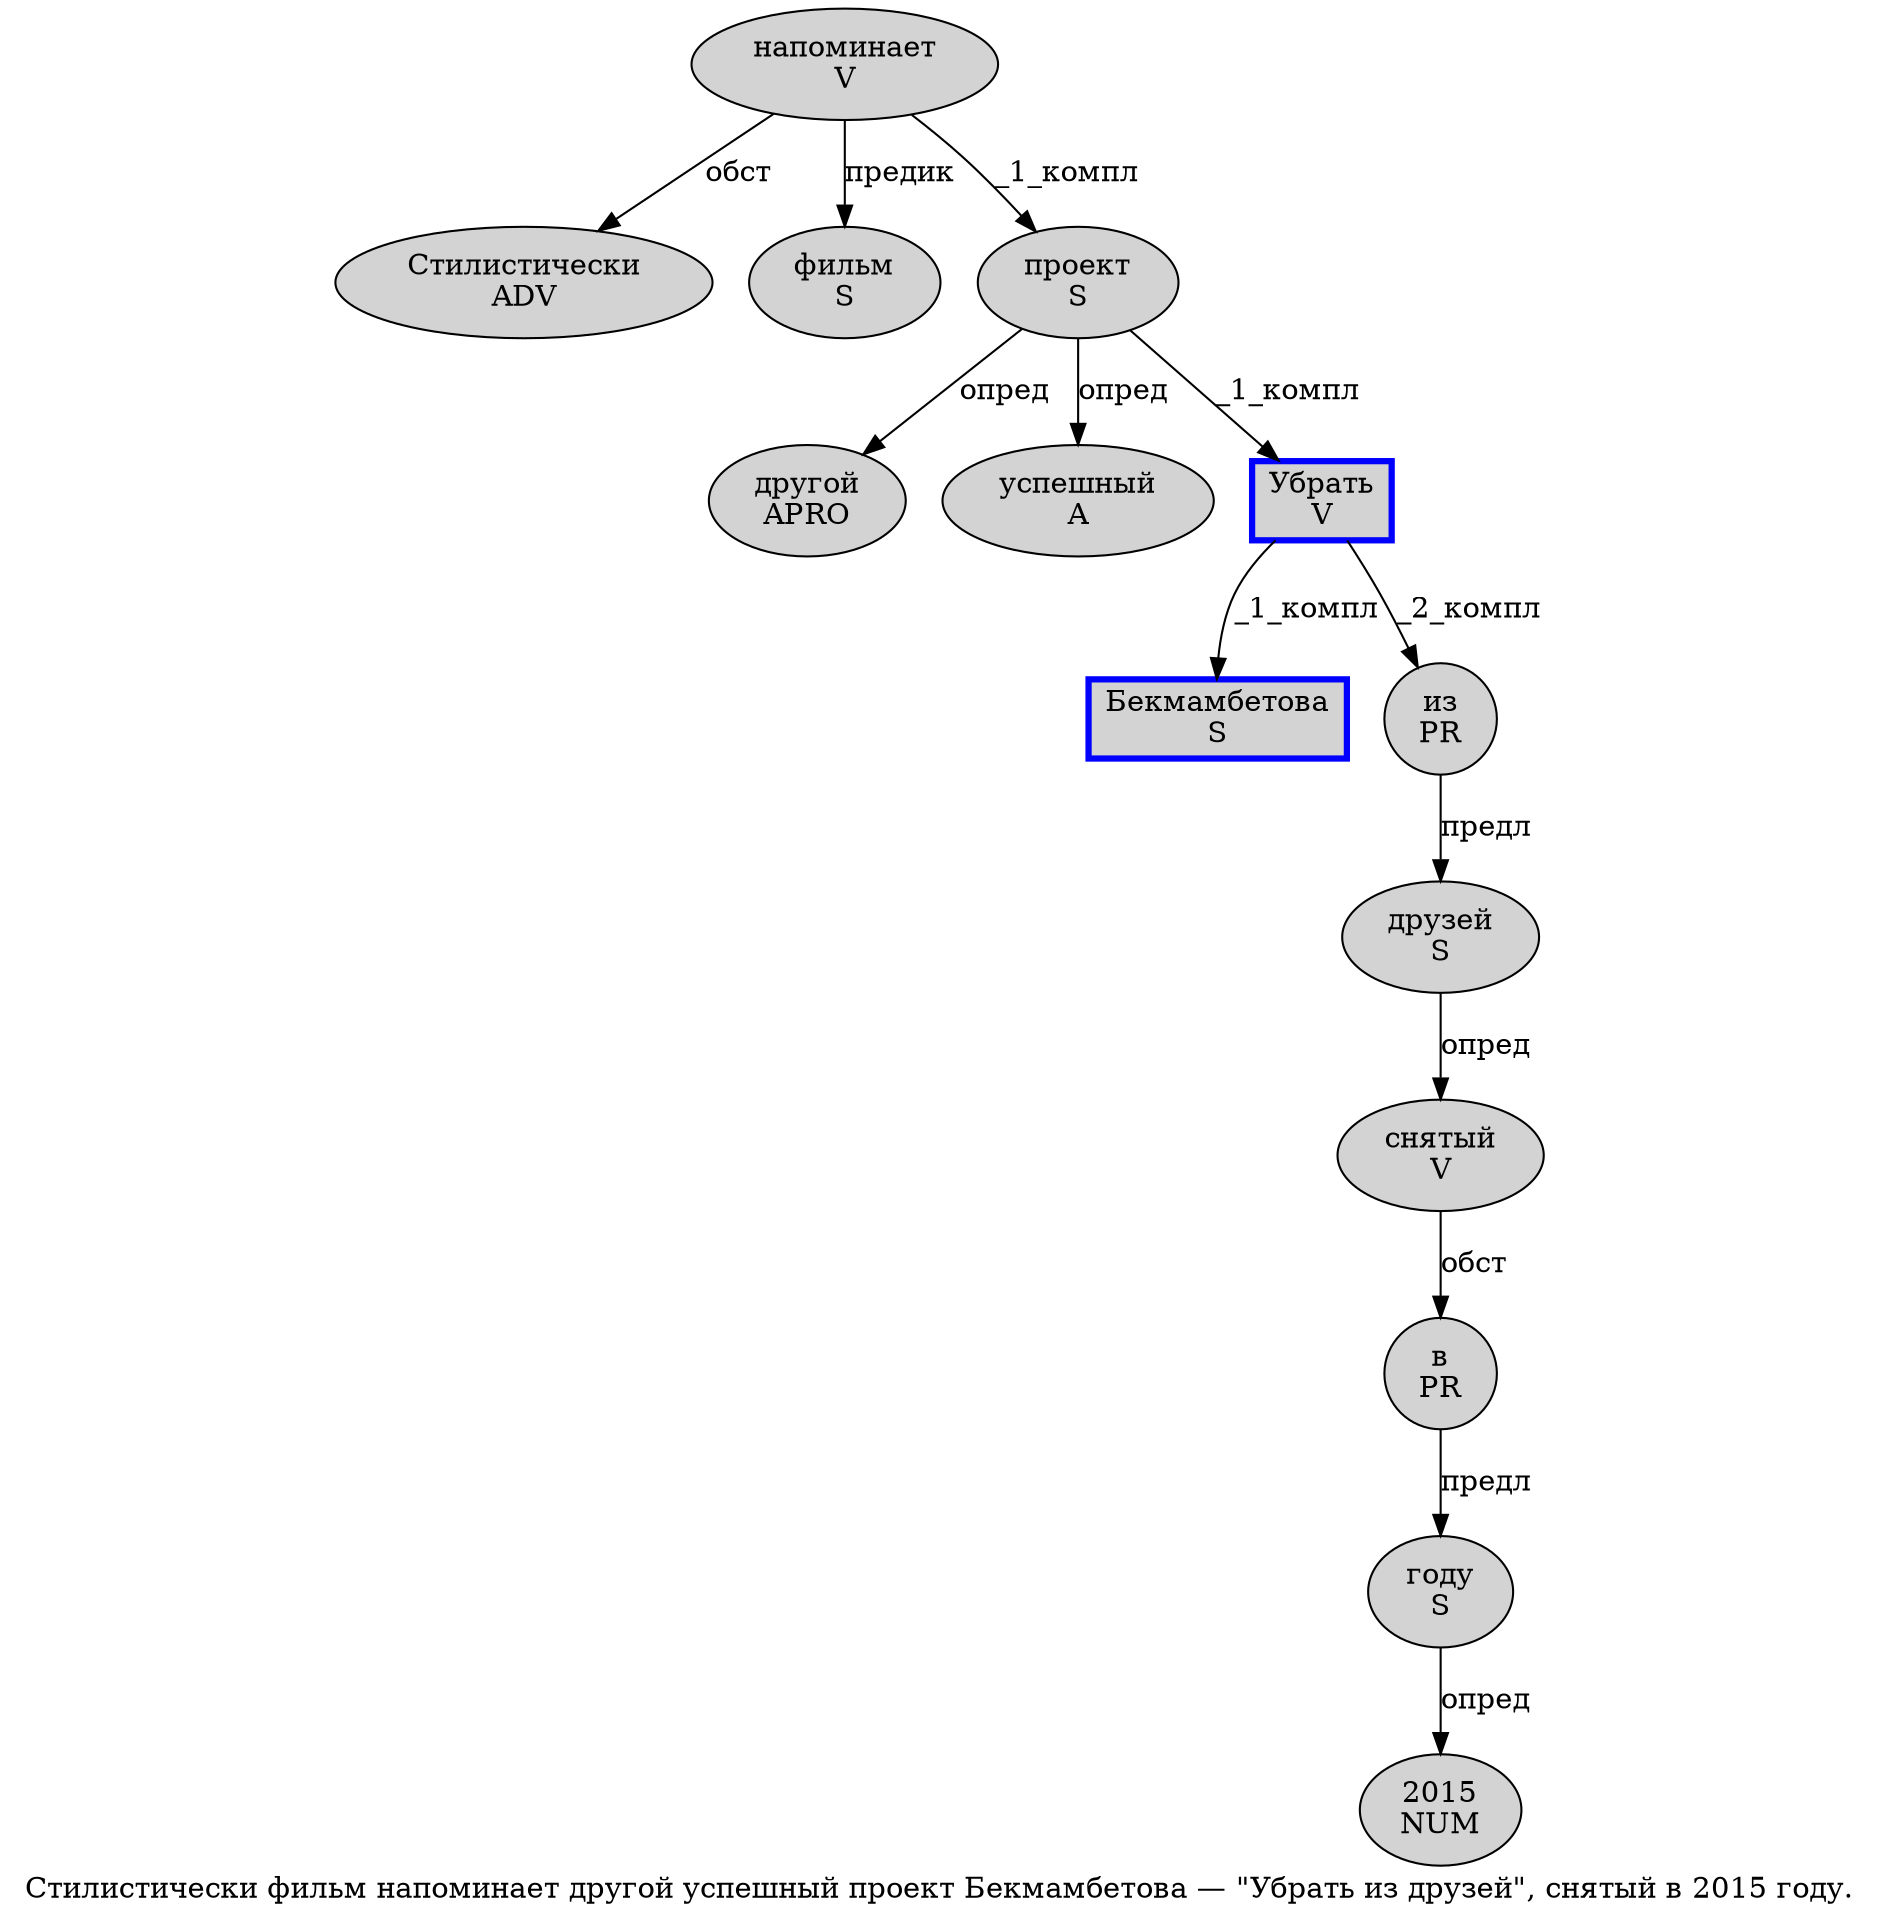 digraph SENTENCE_1454 {
	graph [label="Стилистически фильм напоминает другой успешный проект Бекмамбетова — \"Убрать из друзей\", снятый в 2015 году."]
	node [style=filled]
		0 [label="Стилистически
ADV" color="" fillcolor=lightgray penwidth=1 shape=ellipse]
		1 [label="фильм
S" color="" fillcolor=lightgray penwidth=1 shape=ellipse]
		2 [label="напоминает
V" color="" fillcolor=lightgray penwidth=1 shape=ellipse]
		3 [label="другой
APRO" color="" fillcolor=lightgray penwidth=1 shape=ellipse]
		4 [label="успешный
A" color="" fillcolor=lightgray penwidth=1 shape=ellipse]
		5 [label="проект
S" color="" fillcolor=lightgray penwidth=1 shape=ellipse]
		6 [label="Бекмамбетова
S" color=blue fillcolor=lightgray penwidth=3 shape=box]
		9 [label="Убрать
V" color=blue fillcolor=lightgray penwidth=3 shape=box]
		10 [label="из
PR" color="" fillcolor=lightgray penwidth=1 shape=ellipse]
		11 [label="друзей
S" color="" fillcolor=lightgray penwidth=1 shape=ellipse]
		14 [label="снятый
V" color="" fillcolor=lightgray penwidth=1 shape=ellipse]
		15 [label="в
PR" color="" fillcolor=lightgray penwidth=1 shape=ellipse]
		16 [label="2015
NUM" color="" fillcolor=lightgray penwidth=1 shape=ellipse]
		17 [label="году
S" color="" fillcolor=lightgray penwidth=1 shape=ellipse]
			14 -> 15 [label="обст"]
			11 -> 14 [label="опред"]
			9 -> 6 [label="_1_компл"]
			9 -> 10 [label="_2_компл"]
			5 -> 3 [label="опред"]
			5 -> 4 [label="опред"]
			5 -> 9 [label="_1_компл"]
			10 -> 11 [label="предл"]
			15 -> 17 [label="предл"]
			2 -> 0 [label="обст"]
			2 -> 1 [label="предик"]
			2 -> 5 [label="_1_компл"]
			17 -> 16 [label="опред"]
}